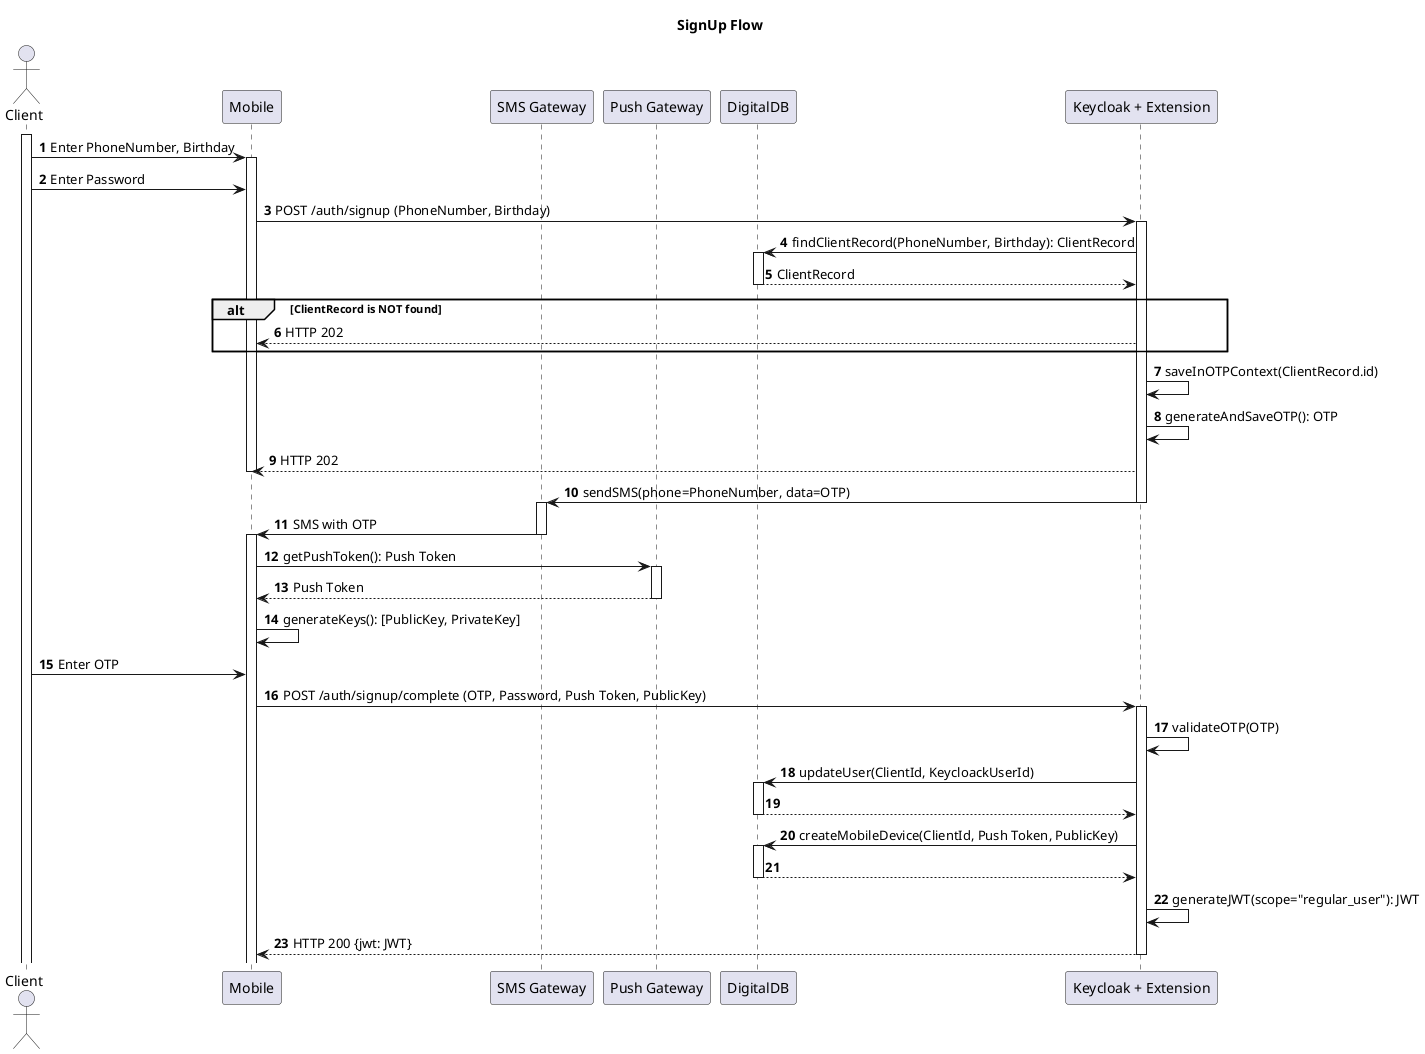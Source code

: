 @startuml
title: SignUp Flow

actor Client as user
participant Mobile as Mob
participant "SMS Gateway" as sms
participant "Push Gateway" as push
participant DigitalDB
participant "Keycloak + Extension" as Keycloak

autonumber

activate user
user -> Mob: Enter PhoneNumber, Birthday
activate Mob
user -> Mob: Enter Password
Mob -> Keycloak: POST /auth/signup (PhoneNumber, Birthday)
activate Keycloak

Keycloak -> DigitalDB: findClientRecord(PhoneNumber, Birthday): ClientRecord
activate DigitalDB
DigitalDB --> Keycloak: ClientRecord
deactivate DigitalDB
alt ClientRecord is NOT found
    Keycloak --> Mob: HTTP 202
end
Keycloak -> Keycloak: saveInOTPContext(ClientRecord.id)
Keycloak -> Keycloak: generateAndSaveOTP(): OTP
Keycloak --> Mob: HTTP 202
deactivate Mob
Keycloak -> sms: sendSMS(phone=PhoneNumber, data=OTP)
deactivate Keycloak
activate sms

sms -> Mob: SMS with OTP
deactivate sms
activate Mob
Mob -> push: getPushToken(): Push Token
activate push
push --> Mob: Push Token
deactivate push
Mob -> Mob: generateKeys(): [PublicKey, PrivateKey]
user -> Mob: Enter OTP
Mob -> Keycloak: POST /auth/signup/complete (OTP, Password, Push Token, PublicKey)
activate Keycloak
Keycloak -> Keycloak: validateOTP(OTP)
Keycloak -> DigitalDB: updateUser(ClientId, KeycloackUserId)
activate DigitalDB
DigitalDB --> Keycloak:
deactivate DigitalDB
Keycloak -> DigitalDB: createMobileDevice(ClientId, Push Token, PublicKey)
activate DigitalDB
DigitalDB --> Keycloak:
deactivate DigitalDB
Keycloak -> Keycloak: generateJWT(scope="regular_user"): JWT
Keycloak --> Mob: HTTP 200 {jwt: JWT}
deactivate Keycloak

@enduml

